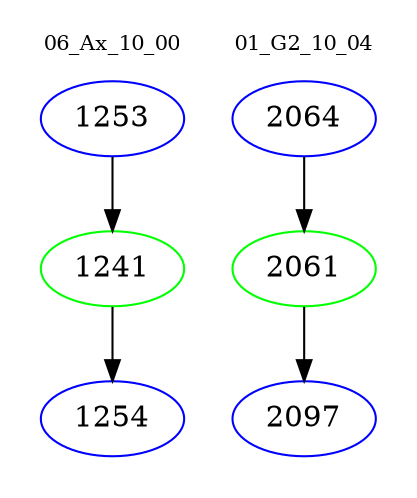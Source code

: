 digraph{
subgraph cluster_0 {
color = white
label = "06_Ax_10_00";
fontsize=10;
T0_1253 [label="1253", color="blue"]
T0_1253 -> T0_1241 [color="black"]
T0_1241 [label="1241", color="green"]
T0_1241 -> T0_1254 [color="black"]
T0_1254 [label="1254", color="blue"]
}
subgraph cluster_1 {
color = white
label = "01_G2_10_04";
fontsize=10;
T1_2064 [label="2064", color="blue"]
T1_2064 -> T1_2061 [color="black"]
T1_2061 [label="2061", color="green"]
T1_2061 -> T1_2097 [color="black"]
T1_2097 [label="2097", color="blue"]
}
}
